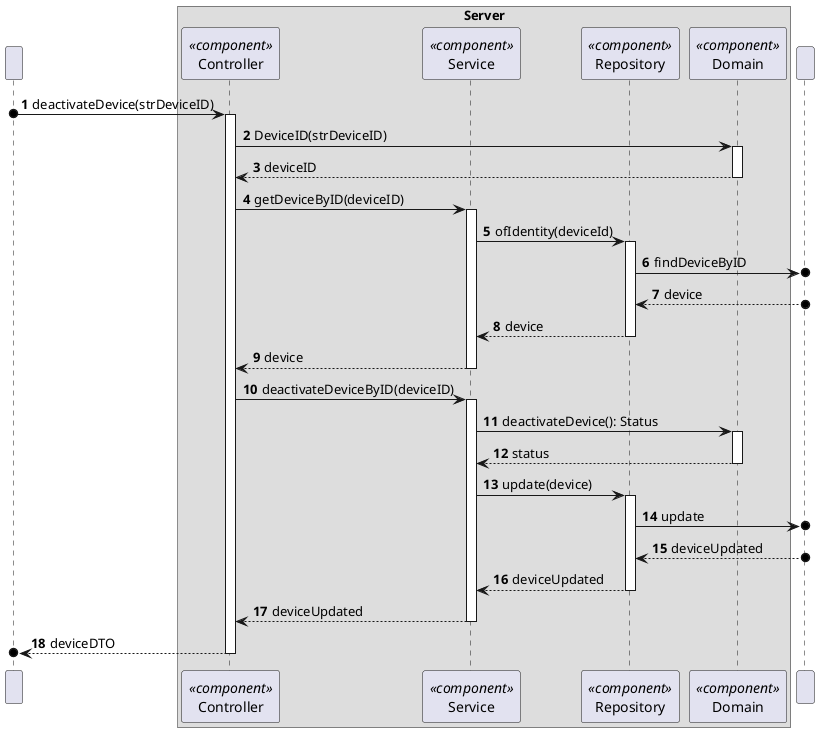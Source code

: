 @startuml
'https://plantuml.com/sequence-diagram
!pragma layout smetana

autonumber

participant " " as HTTP

box "Server"
    participant "Controller" as CTRL<<component>>
        participant "Service" as SV<<component>>
        participant "Repository" as REPO<<component>>
        participant "Domain" as DOM<<component>>
end box
participant " " as BD



HTTP o-> CTRL : deactivateDevice(strDeviceID)
activate CTRL

CTRL -> DOM: DeviceID(strDeviceID)
activate DOM

DOM --> CTRL : deviceID
deactivate DOM

CTRL -> SV : getDeviceByID(deviceID)
activate SV

SV -> REPO : ofIdentity(deviceId)
activate REPO
REPO ->o BD : findDeviceByID
BD o--> REPO : device
REPO --> SV : device
deactivate REPO

SV --> CTRL : device
deactivate SV


CTRL -> SV : deactivateDeviceByID(deviceID)
activate SV


SV -> DOM : deactivateDevice(): Status
activate DOM
DOM --> SV : status
deactivate DOM

SV -> REPO : update(device)
activate REPO

REPO ->o BD : update
BD o--> REPO : deviceUpdated
REPO --> SV : deviceUpdated
deactivate REPO

SV --> CTRL : deviceUpdated
deactivate SV

CTRL -->o HTTP : deviceDTO
deactivate CTRL


@enduml